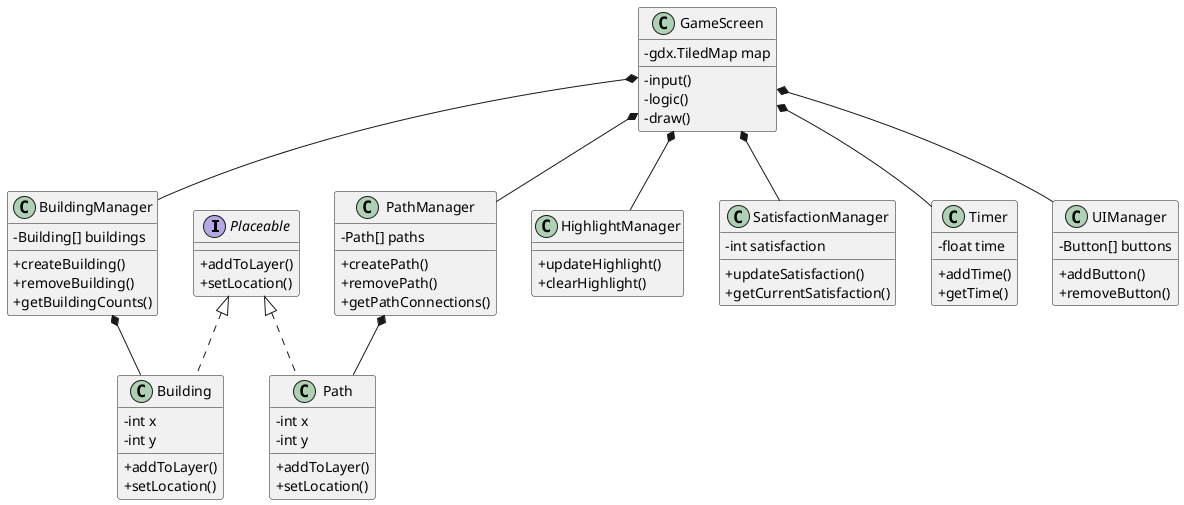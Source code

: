 @startuml

skinparam classAttributeIconSize 0

interface Placeable{
    +addToLayer()
    +setLocation()
}
class GameScreen {
    -gdx.TiledMap map
    -input()
    -logic()
    -draw()
}
class Building{
    -int x
    -int y
    +addToLayer()
    +setLocation()
}
class Path{
    - int x
    - int y
    +addToLayer()
    +setLocation()
}
class UIManager{
    -Button[] buttons
    +addButton()
    +removeButton()
}
class BuildingManager{
    -Building[] buildings
    +createBuilding()
    +removeBuilding()
    +getBuildingCounts()
}
class PathManager{
    -Path[] paths
    +createPath()
    +removePath()
    +getPathConnections()
}
class HighlightManager{
    +updateHighlight()
    +clearHighlight()
}
class SatisfactionManager{
    -int satisfaction
    +updateSatisfaction()
    +getCurrentSatisfaction()
}
class Timer{
    -float time
    +addTime()
    +getTime()
}

Placeable <|.. Building
Placeable <|.. Path
GameScreen *-- BuildingManager
GameScreen *-- PathManager
GameScreen *-- HighlightManager
GameScreen *-- UIManager
GameScreen *-- SatisfactionManager
GameScreen *-- Timer
BuildingManager *-- Building
PathManager *-- Path



@enduml
